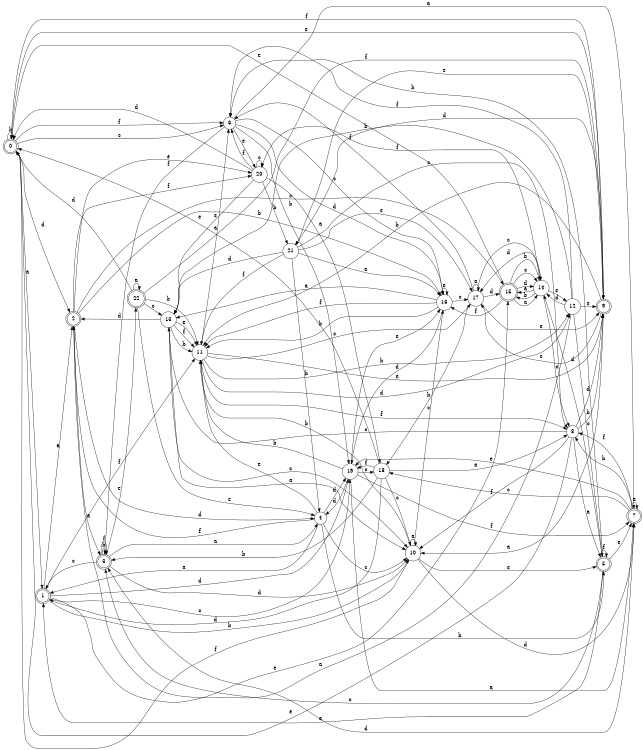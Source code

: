 digraph n19_8 {
__start0 [label="" shape="none"];

rankdir=LR;
size="8,5";

s0 [style="rounded,filled", color="black", fillcolor="white" shape="doublecircle", label="0"];
s1 [style="rounded,filled", color="black", fillcolor="white" shape="doublecircle", label="1"];
s2 [style="rounded,filled", color="black", fillcolor="white" shape="doublecircle", label="2"];
s3 [style="rounded,filled", color="black", fillcolor="white" shape="doublecircle", label="3"];
s4 [style="filled", color="black", fillcolor="white" shape="circle", label="4"];
s5 [style="rounded,filled", color="black", fillcolor="white" shape="doublecircle", label="5"];
s6 [style="filled", color="black", fillcolor="white" shape="circle", label="6"];
s7 [style="rounded,filled", color="black", fillcolor="white" shape="doublecircle", label="7"];
s8 [style="filled", color="black", fillcolor="white" shape="circle", label="8"];
s9 [style="rounded,filled", color="black", fillcolor="white" shape="doublecircle", label="9"];
s10 [style="filled", color="black", fillcolor="white" shape="circle", label="10"];
s11 [style="filled", color="black", fillcolor="white" shape="circle", label="11"];
s12 [style="filled", color="black", fillcolor="white" shape="circle", label="12"];
s13 [style="filled", color="black", fillcolor="white" shape="circle", label="13"];
s14 [style="filled", color="black", fillcolor="white" shape="circle", label="14"];
s15 [style="rounded,filled", color="black", fillcolor="white" shape="doublecircle", label="15"];
s16 [style="filled", color="black", fillcolor="white" shape="circle", label="16"];
s17 [style="filled", color="black", fillcolor="white" shape="circle", label="17"];
s18 [style="filled", color="black", fillcolor="white" shape="circle", label="18"];
s19 [style="filled", color="black", fillcolor="white" shape="circle", label="19"];
s20 [style="filled", color="black", fillcolor="white" shape="circle", label="20"];
s21 [style="filled", color="black", fillcolor="white" shape="circle", label="21"];
s22 [style="rounded,filled", color="black", fillcolor="white" shape="doublecircle", label="22"];
s0 -> s1 [label="a"];
s0 -> s0 [label="b"];
s0 -> s6 [label="c"];
s0 -> s2 [label="d"];
s0 -> s9 [label="e"];
s0 -> s6 [label="f"];
s1 -> s2 [label="a"];
s1 -> s10 [label="b"];
s1 -> s19 [label="c"];
s1 -> s19 [label="d"];
s1 -> s15 [label="e"];
s1 -> s11 [label="f"];
s2 -> s3 [label="a"];
s2 -> s16 [label="b"];
s2 -> s15 [label="c"];
s2 -> s4 [label="d"];
s2 -> s20 [label="e"];
s2 -> s20 [label="f"];
s3 -> s4 [label="a"];
s3 -> s3 [label="b"];
s3 -> s1 [label="c"];
s3 -> s10 [label="d"];
s3 -> s22 [label="e"];
s3 -> s3 [label="f"];
s4 -> s1 [label="a"];
s4 -> s5 [label="b"];
s4 -> s10 [label="c"];
s4 -> s19 [label="d"];
s4 -> s11 [label="e"];
s4 -> s2 [label="f"];
s5 -> s1 [label="a"];
s5 -> s6 [label="b"];
s5 -> s3 [label="c"];
s5 -> s14 [label="d"];
s5 -> s7 [label="e"];
s5 -> s5 [label="f"];
s6 -> s7 [label="a"];
s6 -> s19 [label="b"];
s6 -> s16 [label="c"];
s6 -> s16 [label="d"];
s6 -> s20 [label="e"];
s6 -> s3 [label="f"];
s7 -> s7 [label="a"];
s7 -> s8 [label="b"];
s7 -> s18 [label="c"];
s7 -> s3 [label="d"];
s7 -> s19 [label="e"];
s7 -> s8 [label="f"];
s8 -> s5 [label="a"];
s8 -> s9 [label="b"];
s8 -> s13 [label="c"];
s8 -> s9 [label="d"];
s8 -> s0 [label="e"];
s8 -> s10 [label="f"];
s9 -> s10 [label="a"];
s9 -> s11 [label="b"];
s9 -> s17 [label="c"];
s9 -> s21 [label="d"];
s9 -> s21 [label="e"];
s9 -> s0 [label="f"];
s10 -> s10 [label="a"];
s10 -> s11 [label="b"];
s10 -> s16 [label="c"];
s10 -> s7 [label="d"];
s10 -> s5 [label="e"];
s10 -> s0 [label="f"];
s11 -> s6 [label="a"];
s11 -> s12 [label="b"];
s11 -> s17 [label="c"];
s11 -> s12 [label="d"];
s11 -> s9 [label="e"];
s11 -> s8 [label="f"];
s12 -> s2 [label="a"];
s12 -> s13 [label="b"];
s12 -> s5 [label="c"];
s12 -> s14 [label="d"];
s12 -> s9 [label="e"];
s12 -> s6 [label="f"];
s13 -> s10 [label="a"];
s13 -> s11 [label="b"];
s13 -> s10 [label="c"];
s13 -> s2 [label="d"];
s13 -> s11 [label="e"];
s13 -> s11 [label="f"];
s14 -> s15 [label="a"];
s14 -> s15 [label="b"];
s14 -> s8 [label="c"];
s14 -> s17 [label="d"];
s14 -> s12 [label="e"];
s14 -> s20 [label="f"];
s15 -> s14 [label="a"];
s15 -> s14 [label="b"];
s15 -> s14 [label="c"];
s15 -> s14 [label="d"];
s15 -> s0 [label="e"];
s15 -> s16 [label="f"];
s16 -> s13 [label="a"];
s16 -> s11 [label="b"];
s16 -> s17 [label="c"];
s16 -> s19 [label="d"];
s16 -> s16 [label="e"];
s16 -> s11 [label="f"];
s17 -> s17 [label="a"];
s17 -> s18 [label="b"];
s17 -> s14 [label="c"];
s17 -> s15 [label="d"];
s17 -> s9 [label="e"];
s17 -> s6 [label="f"];
s18 -> s8 [label="a"];
s18 -> s3 [label="b"];
s18 -> s10 [label="c"];
s18 -> s1 [label="d"];
s18 -> s0 [label="e"];
s18 -> s19 [label="f"];
s19 -> s7 [label="a"];
s19 -> s11 [label="b"];
s19 -> s18 [label="c"];
s19 -> s4 [label="d"];
s19 -> s16 [label="e"];
s19 -> s7 [label="f"];
s20 -> s18 [label="a"];
s20 -> s21 [label="b"];
s20 -> s20 [label="c"];
s20 -> s0 [label="d"];
s20 -> s13 [label="e"];
s20 -> s6 [label="f"];
s21 -> s16 [label="a"];
s21 -> s4 [label="b"];
s21 -> s8 [label="c"];
s21 -> s13 [label="d"];
s21 -> s17 [label="e"];
s21 -> s11 [label="f"];
s22 -> s22 [label="a"];
s22 -> s11 [label="b"];
s22 -> s13 [label="c"];
s22 -> s0 [label="d"];
s22 -> s4 [label="e"];
s22 -> s9 [label="f"];

}